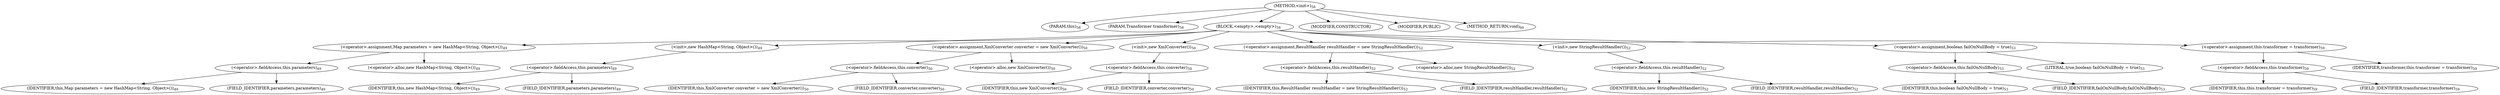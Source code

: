 digraph "&lt;init&gt;" {  
"117" [label = <(METHOD,&lt;init&gt;)<SUB>58</SUB>> ]
"4" [label = <(PARAM,this)<SUB>58</SUB>> ]
"118" [label = <(PARAM,Transformer transformer)<SUB>58</SUB>> ]
"119" [label = <(BLOCK,&lt;empty&gt;,&lt;empty&gt;)<SUB>58</SUB>> ]
"120" [label = <(&lt;operator&gt;.assignment,Map parameters = new HashMap&lt;String, Object&gt;())<SUB>49</SUB>> ]
"121" [label = <(&lt;operator&gt;.fieldAccess,this.parameters)<SUB>49</SUB>> ]
"122" [label = <(IDENTIFIER,this,Map parameters = new HashMap&lt;String, Object&gt;())<SUB>49</SUB>> ]
"123" [label = <(FIELD_IDENTIFIER,parameters,parameters)<SUB>49</SUB>> ]
"124" [label = <(&lt;operator&gt;.alloc,new HashMap&lt;String, Object&gt;())<SUB>49</SUB>> ]
"125" [label = <(&lt;init&gt;,new HashMap&lt;String, Object&gt;())<SUB>49</SUB>> ]
"126" [label = <(&lt;operator&gt;.fieldAccess,this.parameters)<SUB>49</SUB>> ]
"127" [label = <(IDENTIFIER,this,new HashMap&lt;String, Object&gt;())<SUB>49</SUB>> ]
"128" [label = <(FIELD_IDENTIFIER,parameters,parameters)<SUB>49</SUB>> ]
"129" [label = <(&lt;operator&gt;.assignment,XmlConverter converter = new XmlConverter())<SUB>50</SUB>> ]
"130" [label = <(&lt;operator&gt;.fieldAccess,this.converter)<SUB>50</SUB>> ]
"131" [label = <(IDENTIFIER,this,XmlConverter converter = new XmlConverter())<SUB>50</SUB>> ]
"132" [label = <(FIELD_IDENTIFIER,converter,converter)<SUB>50</SUB>> ]
"133" [label = <(&lt;operator&gt;.alloc,new XmlConverter())<SUB>50</SUB>> ]
"134" [label = <(&lt;init&gt;,new XmlConverter())<SUB>50</SUB>> ]
"135" [label = <(&lt;operator&gt;.fieldAccess,this.converter)<SUB>50</SUB>> ]
"136" [label = <(IDENTIFIER,this,new XmlConverter())<SUB>50</SUB>> ]
"137" [label = <(FIELD_IDENTIFIER,converter,converter)<SUB>50</SUB>> ]
"138" [label = <(&lt;operator&gt;.assignment,ResultHandler resultHandler = new StringResultHandler())<SUB>52</SUB>> ]
"139" [label = <(&lt;operator&gt;.fieldAccess,this.resultHandler)<SUB>52</SUB>> ]
"140" [label = <(IDENTIFIER,this,ResultHandler resultHandler = new StringResultHandler())<SUB>52</SUB>> ]
"141" [label = <(FIELD_IDENTIFIER,resultHandler,resultHandler)<SUB>52</SUB>> ]
"142" [label = <(&lt;operator&gt;.alloc,new StringResultHandler())<SUB>52</SUB>> ]
"143" [label = <(&lt;init&gt;,new StringResultHandler())<SUB>52</SUB>> ]
"144" [label = <(&lt;operator&gt;.fieldAccess,this.resultHandler)<SUB>52</SUB>> ]
"145" [label = <(IDENTIFIER,this,new StringResultHandler())<SUB>52</SUB>> ]
"146" [label = <(FIELD_IDENTIFIER,resultHandler,resultHandler)<SUB>52</SUB>> ]
"147" [label = <(&lt;operator&gt;.assignment,boolean failOnNullBody = true)<SUB>53</SUB>> ]
"148" [label = <(&lt;operator&gt;.fieldAccess,this.failOnNullBody)<SUB>53</SUB>> ]
"149" [label = <(IDENTIFIER,this,boolean failOnNullBody = true)<SUB>53</SUB>> ]
"150" [label = <(FIELD_IDENTIFIER,failOnNullBody,failOnNullBody)<SUB>53</SUB>> ]
"151" [label = <(LITERAL,true,boolean failOnNullBody = true)<SUB>53</SUB>> ]
"152" [label = <(&lt;operator&gt;.assignment,this.transformer = transformer)<SUB>59</SUB>> ]
"153" [label = <(&lt;operator&gt;.fieldAccess,this.transformer)<SUB>59</SUB>> ]
"3" [label = <(IDENTIFIER,this,this.transformer = transformer)<SUB>59</SUB>> ]
"154" [label = <(FIELD_IDENTIFIER,transformer,transformer)<SUB>59</SUB>> ]
"155" [label = <(IDENTIFIER,transformer,this.transformer = transformer)<SUB>59</SUB>> ]
"156" [label = <(MODIFIER,CONSTRUCTOR)> ]
"157" [label = <(MODIFIER,PUBLIC)> ]
"158" [label = <(METHOD_RETURN,void)<SUB>60</SUB>> ]
  "117" -> "4" 
  "117" -> "118" 
  "117" -> "119" 
  "117" -> "156" 
  "117" -> "157" 
  "117" -> "158" 
  "119" -> "120" 
  "119" -> "125" 
  "119" -> "129" 
  "119" -> "134" 
  "119" -> "138" 
  "119" -> "143" 
  "119" -> "147" 
  "119" -> "152" 
  "120" -> "121" 
  "120" -> "124" 
  "121" -> "122" 
  "121" -> "123" 
  "125" -> "126" 
  "126" -> "127" 
  "126" -> "128" 
  "129" -> "130" 
  "129" -> "133" 
  "130" -> "131" 
  "130" -> "132" 
  "134" -> "135" 
  "135" -> "136" 
  "135" -> "137" 
  "138" -> "139" 
  "138" -> "142" 
  "139" -> "140" 
  "139" -> "141" 
  "143" -> "144" 
  "144" -> "145" 
  "144" -> "146" 
  "147" -> "148" 
  "147" -> "151" 
  "148" -> "149" 
  "148" -> "150" 
  "152" -> "153" 
  "152" -> "155" 
  "153" -> "3" 
  "153" -> "154" 
}
